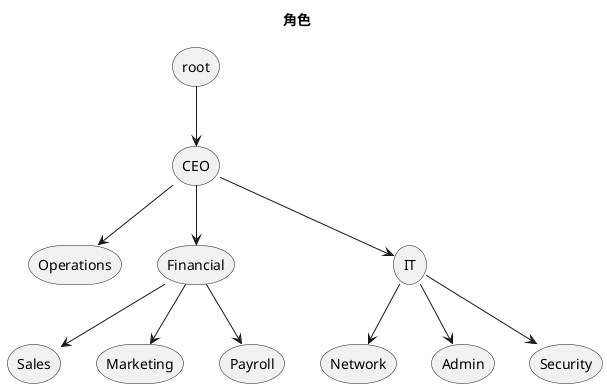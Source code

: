 @startuml

title 角色

storage root
storage CEO

storage Operations


storage Financial

storage Sales
storage Marketing
storage Payroll

Financial -d-> Sales
Financial -d-> Marketing
Financial -d-> Payroll


storage IT
storage Network
storage Admin
storage Security

IT -d-> Network
IT -d-> Security
IT -d-> Admin


root -d-> CEO

CEO -d-> Operations
CEO -d-> Financial
CEO -d-> IT





@enduml